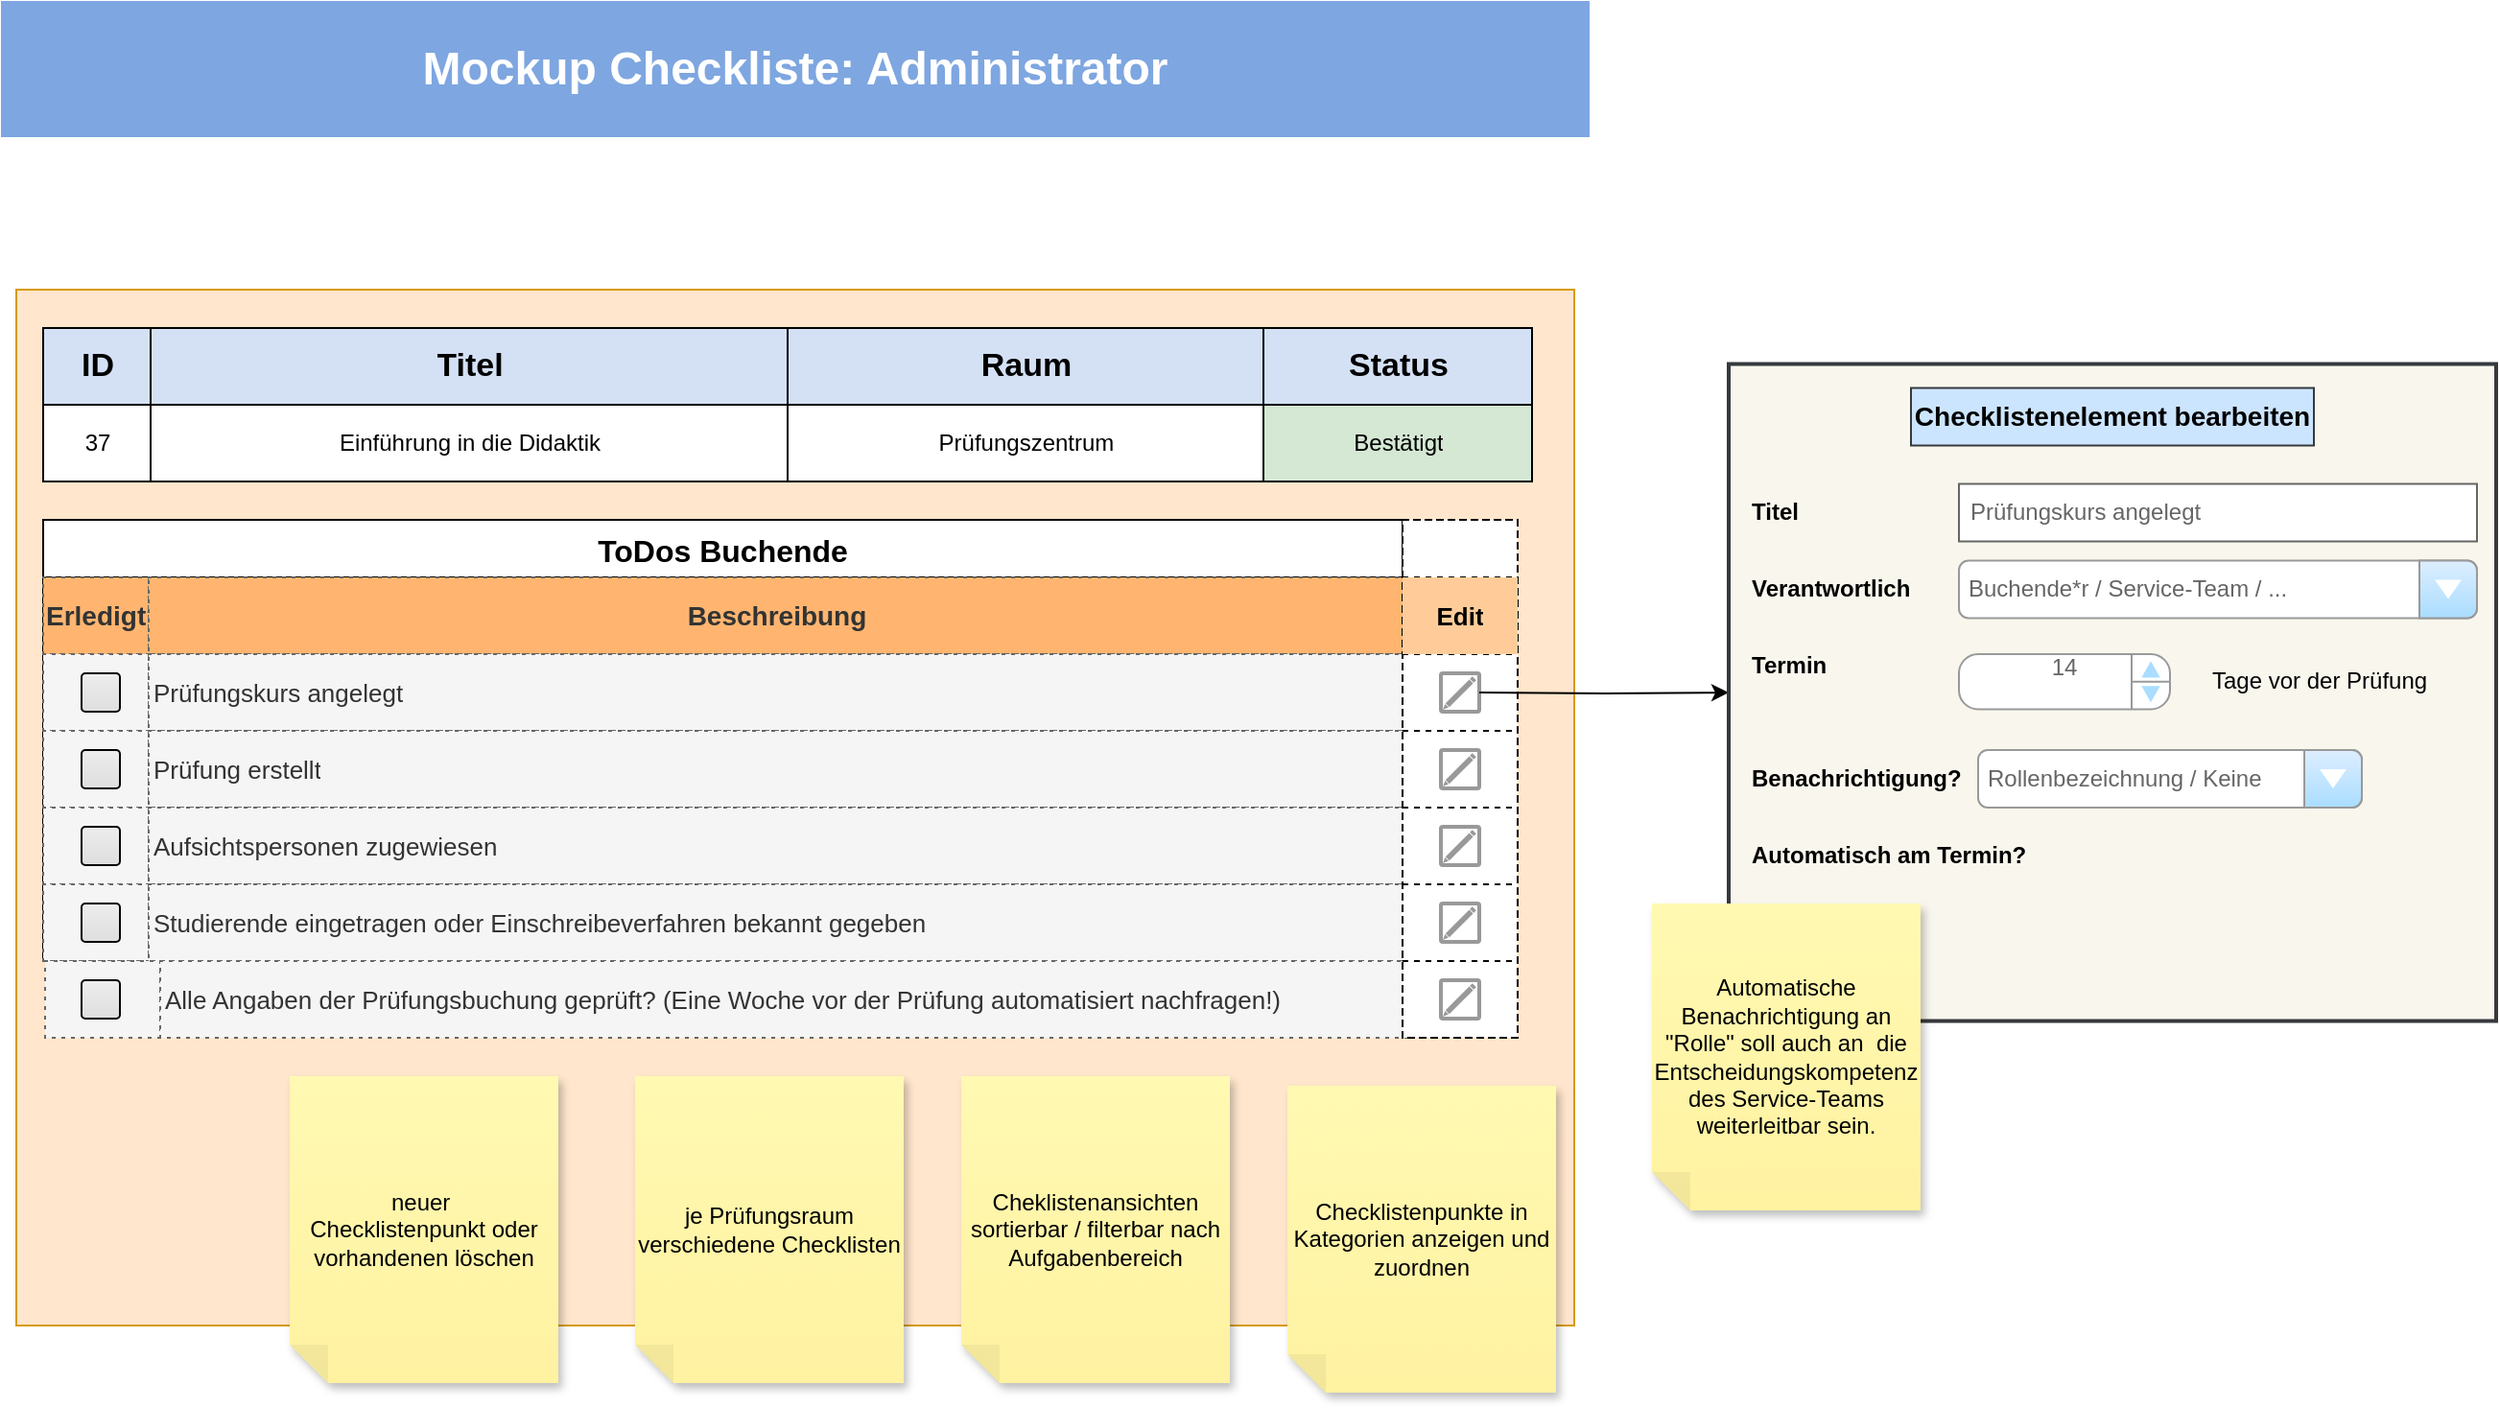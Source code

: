 <mxfile version="24.7.5" pages="2">
  <diagram name="Checkliste" id="Zr_G_hcXwSWRQ9lRJL4E">
    <mxGraphModel dx="1410" dy="756" grid="1" gridSize="10" guides="1" tooltips="1" connect="1" arrows="1" fold="1" page="1" pageScale="1" pageWidth="827" pageHeight="1169" math="0" shadow="0">
      <root>
        <mxCell id="0" />
        <mxCell id="1" value="Checkliste" parent="0" />
        <mxCell id="95HuahfwG-BCZ0HRhhbP-1" value="&lt;font style=&quot;font-size: 24px;&quot; color=&quot;#ffffff&quot;&gt;&lt;b&gt;Mockup Checkliste: Administrator&lt;/b&gt;&lt;/font&gt;" style="rounded=0;whiteSpace=wrap;html=1;fillColor=#7EA6E0;strokeColor=#7EA6E0;" parent="1" vertex="1">
          <mxGeometry y="20" width="827" height="70" as="geometry" />
        </mxCell>
        <mxCell id="M1PSyhu-Lv1iWgx_K_dI-1" value="" style="whiteSpace=wrap;html=1;fillColor=#ffe6cc;strokeColor=#d79b00;" vertex="1" parent="1">
          <mxGeometry x="7.5" y="170" width="812" height="540" as="geometry" />
        </mxCell>
        <mxCell id="M1PSyhu-Lv1iWgx_K_dI-3" value="" style="shape=table;startSize=0;container=1;collapsible=0;childLayout=tableLayout;" vertex="1" parent="1">
          <mxGeometry x="21.5" y="190" width="776" height="80" as="geometry" />
        </mxCell>
        <mxCell id="M1PSyhu-Lv1iWgx_K_dI-4" value="" style="shape=tableRow;horizontal=0;startSize=0;swimlaneHead=0;swimlaneBody=0;strokeColor=inherit;top=0;left=0;bottom=0;right=0;collapsible=0;dropTarget=0;fillColor=none;points=[[0,0.5],[1,0.5]];portConstraint=eastwest;" vertex="1" parent="M1PSyhu-Lv1iWgx_K_dI-3">
          <mxGeometry width="776" height="40" as="geometry" />
        </mxCell>
        <mxCell id="M1PSyhu-Lv1iWgx_K_dI-5" value="ID" style="shape=partialRectangle;html=1;whiteSpace=wrap;connectable=0;strokeColor=default;overflow=hidden;fillColor=#D4E1F5;top=1;left=1;bottom=1;right=1;pointerEvents=1;fontSize=17;fontStyle=1;labelBorderColor=none;textShadow=0;shadow=0;" vertex="1" parent="M1PSyhu-Lv1iWgx_K_dI-4">
          <mxGeometry width="56" height="40" as="geometry">
            <mxRectangle width="56" height="40" as="alternateBounds" />
          </mxGeometry>
        </mxCell>
        <mxCell id="M1PSyhu-Lv1iWgx_K_dI-6" value="Titel" style="shape=partialRectangle;html=1;whiteSpace=wrap;connectable=0;strokeColor=default;overflow=hidden;fillColor=#D4E1F5;top=1;left=1;bottom=1;right=1;pointerEvents=1;fontSize=17;fontStyle=1;labelBorderColor=none;textShadow=0;shadow=0;" vertex="1" parent="M1PSyhu-Lv1iWgx_K_dI-4">
          <mxGeometry x="56" width="332" height="40" as="geometry">
            <mxRectangle width="332" height="40" as="alternateBounds" />
          </mxGeometry>
        </mxCell>
        <mxCell id="M1PSyhu-Lv1iWgx_K_dI-7" value="Raum" style="shape=partialRectangle;html=1;whiteSpace=wrap;connectable=0;strokeColor=default;overflow=hidden;fillColor=#D4E1F5;top=1;left=1;bottom=1;right=1;pointerEvents=1;fontSize=17;fontStyle=1;labelBorderColor=none;textShadow=0;shadow=0;" vertex="1" parent="M1PSyhu-Lv1iWgx_K_dI-4">
          <mxGeometry x="388" width="248" height="40" as="geometry">
            <mxRectangle width="248" height="40" as="alternateBounds" />
          </mxGeometry>
        </mxCell>
        <mxCell id="M1PSyhu-Lv1iWgx_K_dI-8" value="Status" style="shape=partialRectangle;html=1;whiteSpace=wrap;connectable=0;strokeColor=default;overflow=hidden;fillColor=#D4E1F5;top=1;left=1;bottom=1;right=1;pointerEvents=1;fontSize=17;fontStyle=1;labelBorderColor=none;textShadow=0;shadow=0;" vertex="1" parent="M1PSyhu-Lv1iWgx_K_dI-4">
          <mxGeometry x="636" width="140" height="40" as="geometry">
            <mxRectangle width="140" height="40" as="alternateBounds" />
          </mxGeometry>
        </mxCell>
        <mxCell id="M1PSyhu-Lv1iWgx_K_dI-9" value="" style="shape=tableRow;horizontal=0;startSize=0;swimlaneHead=0;swimlaneBody=0;strokeColor=default;top=0;left=0;bottom=0;right=0;collapsible=0;dropTarget=0;fillColor=none;points=[[0,0.5],[1,0.5]];portConstraint=eastwest;" vertex="1" parent="M1PSyhu-Lv1iWgx_K_dI-3">
          <mxGeometry y="40" width="776" height="40" as="geometry" />
        </mxCell>
        <mxCell id="M1PSyhu-Lv1iWgx_K_dI-10" value="37" style="shape=partialRectangle;html=1;whiteSpace=wrap;connectable=0;strokeColor=default;overflow=hidden;fillColor=none;top=1;left=1;bottom=1;right=1;pointerEvents=1;" vertex="1" parent="M1PSyhu-Lv1iWgx_K_dI-9">
          <mxGeometry width="56" height="40" as="geometry">
            <mxRectangle width="56" height="40" as="alternateBounds" />
          </mxGeometry>
        </mxCell>
        <mxCell id="M1PSyhu-Lv1iWgx_K_dI-11" value="Einführung in die Didaktik" style="shape=partialRectangle;html=1;whiteSpace=wrap;connectable=0;strokeColor=default;overflow=hidden;fillColor=none;top=1;left=1;bottom=1;right=1;pointerEvents=1;" vertex="1" parent="M1PSyhu-Lv1iWgx_K_dI-9">
          <mxGeometry x="56" width="332" height="40" as="geometry">
            <mxRectangle width="332" height="40" as="alternateBounds" />
          </mxGeometry>
        </mxCell>
        <mxCell id="M1PSyhu-Lv1iWgx_K_dI-12" value="Prüfungszentrum" style="shape=partialRectangle;html=1;whiteSpace=wrap;connectable=0;strokeColor=default;overflow=hidden;fillColor=none;top=1;left=1;bottom=1;right=1;pointerEvents=1;" vertex="1" parent="M1PSyhu-Lv1iWgx_K_dI-9">
          <mxGeometry x="388" width="248" height="40" as="geometry">
            <mxRectangle width="248" height="40" as="alternateBounds" />
          </mxGeometry>
        </mxCell>
        <mxCell id="M1PSyhu-Lv1iWgx_K_dI-13" value="Bestätigt" style="shape=partialRectangle;html=1;whiteSpace=wrap;connectable=0;strokeColor=default;overflow=hidden;fillColor=#d5e8d4;top=1;left=1;bottom=1;right=1;pointerEvents=1;" vertex="1" parent="M1PSyhu-Lv1iWgx_K_dI-9">
          <mxGeometry x="636" width="140" height="40" as="geometry">
            <mxRectangle width="140" height="40" as="alternateBounds" />
          </mxGeometry>
        </mxCell>
        <mxCell id="M1PSyhu-Lv1iWgx_K_dI-14" value="ToDos Buchende" style="shape=table;startSize=30;container=1;collapsible=0;childLayout=tableLayout;fontStyle=1;fontSize=16;" vertex="1" parent="1">
          <mxGeometry x="21.5" y="290" width="708.5" height="230" as="geometry" />
        </mxCell>
        <mxCell id="M1PSyhu-Lv1iWgx_K_dI-15" value="" style="shape=tableRow;horizontal=0;startSize=0;swimlaneHead=0;swimlaneBody=0;strokeColor=inherit;top=0;left=0;bottom=0;right=0;collapsible=0;dropTarget=0;fillColor=none;points=[[0,0.5],[1,0.5]];portConstraint=eastwest;" vertex="1" parent="M1PSyhu-Lv1iWgx_K_dI-14">
          <mxGeometry y="30" width="708.5" height="40" as="geometry" />
        </mxCell>
        <mxCell id="M1PSyhu-Lv1iWgx_K_dI-16" value="Erledigt?" style="shape=partialRectangle;html=1;whiteSpace=wrap;connectable=0;strokeColor=#666666;overflow=hidden;fillColor=#FFB570;top=1;left=1;bottom=1;right=1;pointerEvents=1;fontColor=#333333;dashed=1;dashPattern=1 4;fontSize=14;fontStyle=1" vertex="1" parent="M1PSyhu-Lv1iWgx_K_dI-15">
          <mxGeometry width="55" height="40" as="geometry">
            <mxRectangle width="55" height="40" as="alternateBounds" />
          </mxGeometry>
        </mxCell>
        <mxCell id="M1PSyhu-Lv1iWgx_K_dI-17" value="Beschreibung" style="shape=partialRectangle;html=1;whiteSpace=wrap;connectable=0;strokeColor=#666666;overflow=hidden;fillColor=#FFB570;top=1;left=1;bottom=1;right=1;pointerEvents=1;fontColor=#333333;dashed=1;dashPattern=1 4;fontSize=14;fontStyle=1" vertex="1" parent="M1PSyhu-Lv1iWgx_K_dI-15">
          <mxGeometry x="55" width="654" height="40" as="geometry">
            <mxRectangle width="654" height="40" as="alternateBounds" />
          </mxGeometry>
        </mxCell>
        <mxCell id="M1PSyhu-Lv1iWgx_K_dI-18" value="" style="shape=tableRow;horizontal=0;startSize=0;swimlaneHead=0;swimlaneBody=0;strokeColor=inherit;top=0;left=0;bottom=0;right=0;collapsible=0;dropTarget=0;fillColor=none;points=[[0,0.5],[1,0.5]];portConstraint=eastwest;" vertex="1" parent="M1PSyhu-Lv1iWgx_K_dI-14">
          <mxGeometry y="70" width="708.5" height="40" as="geometry" />
        </mxCell>
        <mxCell id="M1PSyhu-Lv1iWgx_K_dI-19" value="" style="shape=partialRectangle;html=1;whiteSpace=wrap;connectable=0;strokeColor=#666666;overflow=hidden;fillColor=#f5f5f5;top=1;left=1;bottom=1;right=1;pointerEvents=1;fontColor=#333333;dashed=1;dashPattern=1 4;" vertex="1" parent="M1PSyhu-Lv1iWgx_K_dI-18">
          <mxGeometry width="55" height="40" as="geometry">
            <mxRectangle width="55" height="40" as="alternateBounds" />
          </mxGeometry>
        </mxCell>
        <mxCell id="M1PSyhu-Lv1iWgx_K_dI-20" value="Prüfungskurs angelegt" style="shape=partialRectangle;html=1;whiteSpace=wrap;connectable=0;strokeColor=#666666;overflow=hidden;fillColor=#f5f5f5;top=1;left=1;bottom=1;right=1;pointerEvents=1;fontColor=#333333;dashed=1;dashPattern=1 4;align=left;fontSize=13;" vertex="1" parent="M1PSyhu-Lv1iWgx_K_dI-18">
          <mxGeometry x="55" width="654" height="40" as="geometry">
            <mxRectangle width="654" height="40" as="alternateBounds" />
          </mxGeometry>
        </mxCell>
        <mxCell id="M1PSyhu-Lv1iWgx_K_dI-21" value="" style="shape=tableRow;horizontal=0;startSize=0;swimlaneHead=0;swimlaneBody=0;strokeColor=inherit;top=0;left=0;bottom=0;right=0;collapsible=0;dropTarget=0;fillColor=none;points=[[0,0.5],[1,0.5]];portConstraint=eastwest;" vertex="1" parent="M1PSyhu-Lv1iWgx_K_dI-14">
          <mxGeometry y="110" width="708.5" height="40" as="geometry" />
        </mxCell>
        <mxCell id="M1PSyhu-Lv1iWgx_K_dI-22" value="" style="shape=partialRectangle;html=1;whiteSpace=wrap;connectable=0;strokeColor=#666666;overflow=hidden;fillColor=#f5f5f5;top=1;left=1;bottom=1;right=1;pointerEvents=1;fontColor=#333333;dashed=1;dashPattern=1 4;" vertex="1" parent="M1PSyhu-Lv1iWgx_K_dI-21">
          <mxGeometry width="55" height="40" as="geometry">
            <mxRectangle width="55" height="40" as="alternateBounds" />
          </mxGeometry>
        </mxCell>
        <mxCell id="M1PSyhu-Lv1iWgx_K_dI-23" value="Prüfung erstellt" style="shape=partialRectangle;html=1;whiteSpace=wrap;connectable=0;strokeColor=#666666;overflow=hidden;fillColor=#f5f5f5;top=1;left=1;bottom=1;right=1;pointerEvents=1;fontColor=#333333;dashed=1;dashPattern=1 4;align=left;fontSize=13;" vertex="1" parent="M1PSyhu-Lv1iWgx_K_dI-21">
          <mxGeometry x="55" width="654" height="40" as="geometry">
            <mxRectangle width="654" height="40" as="alternateBounds" />
          </mxGeometry>
        </mxCell>
        <mxCell id="M1PSyhu-Lv1iWgx_K_dI-24" value="" style="shape=tableRow;horizontal=0;startSize=0;swimlaneHead=0;swimlaneBody=0;strokeColor=inherit;top=0;left=0;bottom=0;right=0;collapsible=0;dropTarget=0;fillColor=none;points=[[0,0.5],[1,0.5]];portConstraint=eastwest;" vertex="1" parent="M1PSyhu-Lv1iWgx_K_dI-14">
          <mxGeometry y="150" width="708.5" height="40" as="geometry" />
        </mxCell>
        <mxCell id="M1PSyhu-Lv1iWgx_K_dI-25" value="" style="shape=partialRectangle;html=1;whiteSpace=wrap;connectable=0;strokeColor=#666666;overflow=hidden;fillColor=#f5f5f5;top=1;left=1;bottom=1;right=1;pointerEvents=1;fontColor=#333333;dashed=1;dashPattern=1 4;" vertex="1" parent="M1PSyhu-Lv1iWgx_K_dI-24">
          <mxGeometry width="55" height="40" as="geometry">
            <mxRectangle width="55" height="40" as="alternateBounds" />
          </mxGeometry>
        </mxCell>
        <mxCell id="M1PSyhu-Lv1iWgx_K_dI-26" value="Aufsichtspersonen zugewiesen" style="shape=partialRectangle;html=1;whiteSpace=wrap;connectable=0;strokeColor=#666666;overflow=hidden;fillColor=#f5f5f5;top=1;left=1;bottom=1;right=1;pointerEvents=1;fontColor=#333333;dashed=1;dashPattern=1 4;align=left;fontSize=13;" vertex="1" parent="M1PSyhu-Lv1iWgx_K_dI-24">
          <mxGeometry x="55" width="654" height="40" as="geometry">
            <mxRectangle width="654" height="40" as="alternateBounds" />
          </mxGeometry>
        </mxCell>
        <mxCell id="M1PSyhu-Lv1iWgx_K_dI-27" value="" style="shape=tableRow;horizontal=0;startSize=0;swimlaneHead=0;swimlaneBody=0;strokeColor=inherit;top=0;left=0;bottom=0;right=0;collapsible=0;dropTarget=0;fillColor=none;points=[[0,0.5],[1,0.5]];portConstraint=eastwest;" vertex="1" parent="M1PSyhu-Lv1iWgx_K_dI-14">
          <mxGeometry y="190" width="708.5" height="40" as="geometry" />
        </mxCell>
        <mxCell id="M1PSyhu-Lv1iWgx_K_dI-28" value="" style="shape=partialRectangle;html=1;whiteSpace=wrap;connectable=0;strokeColor=#666666;overflow=hidden;fillColor=#f5f5f5;top=1;left=1;bottom=1;right=1;pointerEvents=1;fontColor=#333333;dashed=1;dashPattern=1 4;" vertex="1" parent="M1PSyhu-Lv1iWgx_K_dI-27">
          <mxGeometry width="55" height="40" as="geometry">
            <mxRectangle width="55" height="40" as="alternateBounds" />
          </mxGeometry>
        </mxCell>
        <mxCell id="M1PSyhu-Lv1iWgx_K_dI-29" value="Studierende eingetragen oder Einschreibeverfahren bekannt gegeben" style="shape=partialRectangle;html=1;whiteSpace=wrap;connectable=0;strokeColor=#666666;overflow=hidden;fillColor=#f5f5f5;top=1;left=1;bottom=1;right=1;pointerEvents=1;fontColor=#333333;dashed=1;dashPattern=1 4;align=left;fontSize=13;" vertex="1" parent="M1PSyhu-Lv1iWgx_K_dI-27">
          <mxGeometry x="55" width="654" height="40" as="geometry">
            <mxRectangle width="654" height="40" as="alternateBounds" />
          </mxGeometry>
        </mxCell>
        <UserObject label="" tooltip="Wurde der Haken vom Buchenden gesetzt, erscheint er auch beim Service-Team / Administrator" id="M1PSyhu-Lv1iWgx_K_dI-30">
          <mxCell style="html=1;shadow=0;dashed=0;shape=mxgraph.bootstrap.checkbox2;labelPosition=right;verticalLabelPosition=middle;align=left;verticalAlign=middle;gradientColor=#DEDEDE;fillColor=#EDEDED;checked=0;spacing=5;checkedFill=#0085FC;checkedStroke=#ffffff;sketch=0;" vertex="1" parent="1">
            <mxGeometry x="41.5" y="370" width="20" height="20" as="geometry" />
          </mxCell>
        </UserObject>
        <UserObject label="" tooltip="Wurde der Haken vom Buchenden gesetzt, erscheint er auch beim Service-Team / Administrator" id="M1PSyhu-Lv1iWgx_K_dI-31">
          <mxCell style="html=1;shadow=0;dashed=0;shape=mxgraph.bootstrap.checkbox2;labelPosition=right;verticalLabelPosition=middle;align=left;verticalAlign=middle;gradientColor=#DEDEDE;fillColor=#EDEDED;checked=0;spacing=5;checkedFill=#0085FC;checkedStroke=#ffffff;sketch=0;" vertex="1" parent="1">
            <mxGeometry x="41.5" y="410" width="20" height="20" as="geometry" />
          </mxCell>
        </UserObject>
        <UserObject label="" tooltip="Wurde der Haken vom Buchenden gesetzt, erscheint er auch beim Service-Team / Administrator" id="M1PSyhu-Lv1iWgx_K_dI-32">
          <mxCell style="html=1;shadow=0;dashed=0;shape=mxgraph.bootstrap.checkbox2;labelPosition=right;verticalLabelPosition=middle;align=left;verticalAlign=middle;gradientColor=#DEDEDE;fillColor=#EDEDED;checked=0;spacing=5;checkedFill=#0085FC;checkedStroke=#ffffff;sketch=0;" vertex="1" parent="1">
            <mxGeometry x="41.5" y="450" width="20" height="20" as="geometry" />
          </mxCell>
        </UserObject>
        <UserObject label="" tooltip="Wurde der Haken vom Buchenden gesetzt, erscheint er auch beim Service-Team / Administrator" id="M1PSyhu-Lv1iWgx_K_dI-33">
          <mxCell style="html=1;shadow=0;dashed=0;shape=mxgraph.bootstrap.checkbox2;labelPosition=right;verticalLabelPosition=middle;align=left;verticalAlign=middle;gradientColor=#DEDEDE;fillColor=#EDEDED;checked=0;spacing=5;checkedFill=#0085FC;checkedStroke=#ffffff;sketch=0;" vertex="1" parent="1">
            <mxGeometry x="41.5" y="490" width="20" height="20" as="geometry" />
          </mxCell>
        </UserObject>
        <mxCell id="M1PSyhu-Lv1iWgx_K_dI-34" value="" style="shape=tableRow;horizontal=0;startSize=0;swimlaneHead=0;swimlaneBody=0;strokeColor=inherit;top=0;left=0;bottom=0;right=0;collapsible=0;dropTarget=0;fillColor=none;points=[[0,0.5],[1,0.5]];portConstraint=eastwest;" vertex="1" parent="1">
          <mxGeometry x="22.5" y="520" width="776.0" height="40" as="geometry" />
        </mxCell>
        <mxCell id="M1PSyhu-Lv1iWgx_K_dI-35" value="" style="shape=partialRectangle;html=1;whiteSpace=wrap;connectable=0;strokeColor=#666666;overflow=hidden;fillColor=#f5f5f5;top=1;left=1;bottom=1;right=1;pointerEvents=1;fontColor=#333333;dashed=1;dashPattern=1 4;" vertex="1" parent="M1PSyhu-Lv1iWgx_K_dI-34">
          <mxGeometry width="60" height="40" as="geometry">
            <mxRectangle width="60" height="40" as="alternateBounds" />
          </mxGeometry>
        </mxCell>
        <mxCell id="M1PSyhu-Lv1iWgx_K_dI-36" value="Alle Angaben der Prüfungsbuchung geprüft? (Eine Woche vor der Prüfung automatisiert nachfragen!)" style="shape=partialRectangle;html=1;whiteSpace=wrap;connectable=0;strokeColor=#666666;overflow=hidden;fillColor=#f5f5f5;top=1;left=1;bottom=1;right=1;pointerEvents=1;fontColor=#333333;dashed=1;dashPattern=1 4;align=left;fontSize=13;" vertex="1" parent="M1PSyhu-Lv1iWgx_K_dI-34">
          <mxGeometry x="60" width="650" height="40" as="geometry">
            <mxRectangle width="716" height="40" as="alternateBounds" />
          </mxGeometry>
        </mxCell>
        <UserObject label="" tooltip="Wurde der Haken vom Buchenden gesetzt, erscheint er auch beim Service-Team / Administrator" id="M1PSyhu-Lv1iWgx_K_dI-37">
          <mxCell style="html=1;shadow=0;dashed=0;shape=mxgraph.bootstrap.checkbox2;labelPosition=right;verticalLabelPosition=middle;align=left;verticalAlign=middle;gradientColor=#DEDEDE;fillColor=#EDEDED;checked=0;spacing=5;checkedFill=#0085FC;checkedStroke=#ffffff;sketch=0;" vertex="1" parent="1">
            <mxGeometry x="41.5" y="530" width="20" height="20" as="geometry" />
          </mxCell>
        </UserObject>
        <mxCell id="h2HBl5gkmupRguE7wDUX-16" value="" style="shape=table;startSize=0;container=1;collapsible=0;childLayout=tableLayout;dashed=1;fontStyle=1" vertex="1" parent="1">
          <mxGeometry x="730" y="290" width="60" height="270" as="geometry" />
        </mxCell>
        <mxCell id="h2HBl5gkmupRguE7wDUX-17" value="" style="shape=tableRow;horizontal=0;startSize=0;swimlaneHead=0;swimlaneBody=0;strokeColor=inherit;top=0;left=0;bottom=0;right=0;collapsible=0;dropTarget=0;fillColor=none;points=[[0,0.5],[1,0.5]];portConstraint=eastwest;" vertex="1" parent="h2HBl5gkmupRguE7wDUX-16">
          <mxGeometry width="60" height="30" as="geometry" />
        </mxCell>
        <mxCell id="h2HBl5gkmupRguE7wDUX-18" value="" style="shape=partialRectangle;html=1;whiteSpace=wrap;connectable=0;strokeColor=inherit;overflow=hidden;fillColor=none;top=0;left=0;bottom=0;right=0;pointerEvents=1;" vertex="1" parent="h2HBl5gkmupRguE7wDUX-17">
          <mxGeometry width="60" height="30" as="geometry">
            <mxRectangle width="60" height="30" as="alternateBounds" />
          </mxGeometry>
        </mxCell>
        <mxCell id="h2HBl5gkmupRguE7wDUX-19" value="" style="shape=tableRow;horizontal=0;startSize=0;swimlaneHead=0;swimlaneBody=0;strokeColor=#d79b00;top=0;left=0;bottom=0;right=0;collapsible=0;dropTarget=0;fillColor=#ffe6cc;points=[[0,0.5],[1,0.5]];portConstraint=eastwest;" vertex="1" parent="h2HBl5gkmupRguE7wDUX-16">
          <mxGeometry y="30" width="60" height="40" as="geometry" />
        </mxCell>
        <mxCell id="h2HBl5gkmupRguE7wDUX-20" value="&lt;b&gt;&lt;font style=&quot;font-size: 13px;&quot;&gt;Edit&lt;/font&gt;&lt;/b&gt;" style="shape=partialRectangle;html=1;whiteSpace=wrap;connectable=0;strokeColor=#36393d;overflow=hidden;fillColor=#ffcc99;top=0;left=0;bottom=0;right=0;pointerEvents=1;" vertex="1" parent="h2HBl5gkmupRguE7wDUX-19">
          <mxGeometry width="60" height="40" as="geometry">
            <mxRectangle width="60" height="40" as="alternateBounds" />
          </mxGeometry>
        </mxCell>
        <mxCell id="h2HBl5gkmupRguE7wDUX-21" value="" style="shape=tableRow;horizontal=0;startSize=0;swimlaneHead=0;swimlaneBody=0;strokeColor=inherit;top=0;left=0;bottom=0;right=0;collapsible=0;dropTarget=0;fillColor=none;points=[[0,0.5],[1,0.5]];portConstraint=eastwest;" vertex="1" parent="h2HBl5gkmupRguE7wDUX-16">
          <mxGeometry y="70" width="60" height="40" as="geometry" />
        </mxCell>
        <mxCell id="h2HBl5gkmupRguE7wDUX-22" value="" style="shape=partialRectangle;html=1;whiteSpace=wrap;connectable=0;strokeColor=inherit;overflow=hidden;fillColor=none;top=0;left=0;bottom=0;right=0;pointerEvents=1;" vertex="1" parent="h2HBl5gkmupRguE7wDUX-21">
          <mxGeometry width="60" height="40" as="geometry">
            <mxRectangle width="60" height="40" as="alternateBounds" />
          </mxGeometry>
        </mxCell>
        <mxCell id="h2HBl5gkmupRguE7wDUX-23" value="" style="shape=tableRow;horizontal=0;startSize=0;swimlaneHead=0;swimlaneBody=0;strokeColor=inherit;top=0;left=0;bottom=0;right=0;collapsible=0;dropTarget=0;fillColor=none;points=[[0,0.5],[1,0.5]];portConstraint=eastwest;" vertex="1" parent="h2HBl5gkmupRguE7wDUX-16">
          <mxGeometry y="110" width="60" height="40" as="geometry" />
        </mxCell>
        <mxCell id="h2HBl5gkmupRguE7wDUX-24" value="" style="shape=partialRectangle;html=1;whiteSpace=wrap;connectable=0;strokeColor=inherit;overflow=hidden;fillColor=none;top=0;left=0;bottom=0;right=0;pointerEvents=1;" vertex="1" parent="h2HBl5gkmupRguE7wDUX-23">
          <mxGeometry width="60" height="40" as="geometry">
            <mxRectangle width="60" height="40" as="alternateBounds" />
          </mxGeometry>
        </mxCell>
        <mxCell id="h2HBl5gkmupRguE7wDUX-25" value="" style="shape=tableRow;horizontal=0;startSize=0;swimlaneHead=0;swimlaneBody=0;strokeColor=inherit;top=0;left=0;bottom=0;right=0;collapsible=0;dropTarget=0;fillColor=none;points=[[0,0.5],[1,0.5]];portConstraint=eastwest;" vertex="1" parent="h2HBl5gkmupRguE7wDUX-16">
          <mxGeometry y="150" width="60" height="40" as="geometry" />
        </mxCell>
        <mxCell id="h2HBl5gkmupRguE7wDUX-26" value="" style="shape=partialRectangle;html=1;whiteSpace=wrap;connectable=0;strokeColor=inherit;overflow=hidden;fillColor=none;top=0;left=0;bottom=0;right=0;pointerEvents=1;" vertex="1" parent="h2HBl5gkmupRguE7wDUX-25">
          <mxGeometry width="60" height="40" as="geometry">
            <mxRectangle width="60" height="40" as="alternateBounds" />
          </mxGeometry>
        </mxCell>
        <mxCell id="h2HBl5gkmupRguE7wDUX-27" value="" style="shape=tableRow;horizontal=0;startSize=0;swimlaneHead=0;swimlaneBody=0;strokeColor=inherit;top=0;left=0;bottom=0;right=0;collapsible=0;dropTarget=0;fillColor=none;points=[[0,0.5],[1,0.5]];portConstraint=eastwest;" vertex="1" parent="h2HBl5gkmupRguE7wDUX-16">
          <mxGeometry y="190" width="60" height="40" as="geometry" />
        </mxCell>
        <mxCell id="h2HBl5gkmupRguE7wDUX-28" value="" style="shape=partialRectangle;html=1;whiteSpace=wrap;connectable=0;strokeColor=inherit;overflow=hidden;fillColor=none;top=0;left=0;bottom=0;right=0;pointerEvents=1;" vertex="1" parent="h2HBl5gkmupRguE7wDUX-27">
          <mxGeometry width="60" height="40" as="geometry">
            <mxRectangle width="60" height="40" as="alternateBounds" />
          </mxGeometry>
        </mxCell>
        <mxCell id="h2HBl5gkmupRguE7wDUX-29" value="" style="shape=tableRow;horizontal=0;startSize=0;swimlaneHead=0;swimlaneBody=0;strokeColor=inherit;top=0;left=0;bottom=0;right=0;collapsible=0;dropTarget=0;fillColor=none;points=[[0,0.5],[1,0.5]];portConstraint=eastwest;" vertex="1" parent="h2HBl5gkmupRguE7wDUX-16">
          <mxGeometry y="230" width="60" height="40" as="geometry" />
        </mxCell>
        <mxCell id="h2HBl5gkmupRguE7wDUX-30" value="" style="shape=partialRectangle;html=1;whiteSpace=wrap;connectable=0;strokeColor=inherit;overflow=hidden;fillColor=none;top=0;left=0;bottom=0;right=0;pointerEvents=1;" vertex="1" parent="h2HBl5gkmupRguE7wDUX-29">
          <mxGeometry width="60" height="40" as="geometry">
            <mxRectangle width="60" height="40" as="alternateBounds" />
          </mxGeometry>
        </mxCell>
        <mxCell id="h2HBl5gkmupRguE7wDUX-40" value="" style="strokeColor=#999999;verticalLabelPosition=bottom;shadow=0;dashed=0;verticalAlign=top;strokeWidth=2;html=1;shape=mxgraph.mockup.misc.editIcon;rotation=0;" vertex="1" parent="1">
          <mxGeometry x="750" y="530" width="20" height="20" as="geometry" />
        </mxCell>
        <mxCell id="h2HBl5gkmupRguE7wDUX-41" value="" style="strokeColor=#999999;verticalLabelPosition=bottom;shadow=0;dashed=0;verticalAlign=top;strokeWidth=2;html=1;shape=mxgraph.mockup.misc.editIcon;rotation=0;" vertex="1" parent="1">
          <mxGeometry x="750" y="490" width="20" height="20" as="geometry" />
        </mxCell>
        <mxCell id="h2HBl5gkmupRguE7wDUX-42" value="" style="strokeColor=#999999;verticalLabelPosition=bottom;shadow=0;dashed=0;verticalAlign=top;strokeWidth=2;html=1;shape=mxgraph.mockup.misc.editIcon;rotation=0;" vertex="1" parent="1">
          <mxGeometry x="750" y="450" width="20" height="20" as="geometry" />
        </mxCell>
        <mxCell id="h2HBl5gkmupRguE7wDUX-43" value="" style="strokeColor=#999999;verticalLabelPosition=bottom;shadow=0;dashed=0;verticalAlign=top;strokeWidth=2;html=1;shape=mxgraph.mockup.misc.editIcon;rotation=0;" vertex="1" parent="1">
          <mxGeometry x="750" y="410" width="20" height="20" as="geometry" />
        </mxCell>
        <mxCell id="h2HBl5gkmupRguE7wDUX-44" value="" style="strokeColor=#999999;verticalLabelPosition=bottom;shadow=0;dashed=0;verticalAlign=top;strokeWidth=2;html=1;shape=mxgraph.mockup.misc.editIcon;rotation=0;" vertex="1" parent="1">
          <mxGeometry x="750" y="370" width="20" height="20" as="geometry" />
        </mxCell>
        <mxCell id="h2HBl5gkmupRguE7wDUX-108" value="Checklisten-Optionen" parent="0" />
        <mxCell id="h2HBl5gkmupRguE7wDUX-109" value="" style="edgeStyle=orthogonalEdgeStyle;rounded=0;orthogonalLoop=1;jettySize=auto;html=1;" edge="1" parent="h2HBl5gkmupRguE7wDUX-108" target="h2HBl5gkmupRguE7wDUX-111">
          <mxGeometry relative="1" as="geometry">
            <mxPoint x="770" y="380" as="sourcePoint" />
          </mxGeometry>
        </mxCell>
        <mxCell id="h2HBl5gkmupRguE7wDUX-110" value="" style="group" vertex="1" connectable="0" parent="h2HBl5gkmupRguE7wDUX-108">
          <mxGeometry x="900" y="208.75" width="400" height="342.5" as="geometry" />
        </mxCell>
        <mxCell id="h2HBl5gkmupRguE7wDUX-111" value="" style="whiteSpace=wrap;html=1;verticalAlign=top;strokeColor=#36393d;shadow=0;dashed=0;strokeWidth=2;fillColor=#f9f7ed;" vertex="1" parent="h2HBl5gkmupRguE7wDUX-110">
          <mxGeometry width="400" height="342.5" as="geometry" />
        </mxCell>
        <mxCell id="h2HBl5gkmupRguE7wDUX-112" value="Checklistenelement bearbeiten" style="text;strokeColor=#36393d;align=center;fillColor=#cce5ff;html=1;verticalAlign=middle;whiteSpace=wrap;rounded=0;fontStyle=1;fontSize=14;" vertex="1" parent="h2HBl5gkmupRguE7wDUX-110">
          <mxGeometry x="95" y="12.5" width="210" height="30" as="geometry" />
        </mxCell>
        <mxCell id="h2HBl5gkmupRguE7wDUX-113" value="&lt;font style=&quot;font-size: 12px;&quot;&gt;Prüfungskurs angelegt&lt;/font&gt;" style="strokeWidth=1;shadow=0;dashed=0;align=center;html=1;shape=mxgraph.mockup.text.textBox;fontColor=#666666;align=left;fontSize=17;spacingLeft=4;spacingTop=-3;whiteSpace=wrap;strokeColor=#666666;mainText=" vertex="1" parent="h2HBl5gkmupRguE7wDUX-110">
          <mxGeometry x="120" y="62.5" width="270" height="30" as="geometry" />
        </mxCell>
        <mxCell id="h2HBl5gkmupRguE7wDUX-114" value="Titel" style="text;strokeColor=none;align=left;fillColor=none;html=1;verticalAlign=middle;whiteSpace=wrap;rounded=0;fontStyle=1" vertex="1" parent="h2HBl5gkmupRguE7wDUX-110">
          <mxGeometry x="10" y="62.5" width="60" height="30" as="geometry" />
        </mxCell>
        <mxCell id="h2HBl5gkmupRguE7wDUX-115" value="Verantwortlich" style="text;strokeColor=none;align=left;fillColor=none;html=1;verticalAlign=middle;whiteSpace=wrap;rounded=0;fontStyle=1" vertex="1" parent="h2HBl5gkmupRguE7wDUX-110">
          <mxGeometry x="10" y="102.5" width="90" height="30" as="geometry" />
        </mxCell>
        <mxCell id="h2HBl5gkmupRguE7wDUX-116" value="Buchende*r / Service-Team / ..." style="strokeWidth=1;shadow=0;dashed=0;align=center;html=1;shape=mxgraph.mockup.forms.comboBox;strokeColor=#999999;fillColor=#ddeeff;align=left;fillColor2=#aaddff;mainText=;fontColor=#666666;fontSize=12;spacingLeft=3;" vertex="1" parent="h2HBl5gkmupRguE7wDUX-110">
          <mxGeometry x="120" y="102.5" width="270" height="30" as="geometry" />
        </mxCell>
        <mxCell id="h2HBl5gkmupRguE7wDUX-117" value="Termin" style="text;strokeColor=none;align=left;fillColor=none;html=1;verticalAlign=middle;whiteSpace=wrap;rounded=0;fontStyle=1" vertex="1" parent="h2HBl5gkmupRguE7wDUX-110">
          <mxGeometry x="10" y="142.5" width="90" height="30" as="geometry" />
        </mxCell>
        <mxCell id="UnJLPp4cT4F1k7DDOegg-1" value="14" style="strokeWidth=1;shadow=0;dashed=0;align=center;html=1;shape=mxgraph.mockup.forms.spinner;strokeColor=#999999;spinLayout=right;spinStyle=normal;adjStyle=triangle;fillColor=#aaddff;fontSize=12;fontColor=#666666;mainText=;html=1;overflow=fill;" vertex="1" parent="h2HBl5gkmupRguE7wDUX-110">
          <mxGeometry x="120" y="151.25" width="110" height="28.75" as="geometry" />
        </mxCell>
        <mxCell id="UnJLPp4cT4F1k7DDOegg-2" value="Tage vor der Prüfung" style="text;strokeColor=none;align=left;fillColor=none;html=1;verticalAlign=middle;whiteSpace=wrap;rounded=0;" vertex="1" parent="h2HBl5gkmupRguE7wDUX-110">
          <mxGeometry x="250" y="150" width="140" height="30" as="geometry" />
        </mxCell>
        <mxCell id="LzJ3E76Xs3PUDbBHmzgn-11" value="Benachrichtigung?" style="text;strokeColor=none;align=left;fillColor=none;html=1;verticalAlign=middle;whiteSpace=wrap;rounded=0;fontStyle=1" vertex="1" parent="h2HBl5gkmupRguE7wDUX-110">
          <mxGeometry x="10" y="201.25" width="90" height="30" as="geometry" />
        </mxCell>
        <mxCell id="LzJ3E76Xs3PUDbBHmzgn-13" value="Rollenbezeichnung / Keine" style="strokeWidth=1;shadow=0;dashed=0;align=center;html=1;shape=mxgraph.mockup.forms.comboBox;strokeColor=#999999;fillColor=#ddeeff;align=left;fillColor2=#aaddff;mainText=;fontColor=#666666;fontSize=12;spacingLeft=3;" vertex="1" parent="h2HBl5gkmupRguE7wDUX-110">
          <mxGeometry x="130" y="201.25" width="200" height="30" as="geometry" />
        </mxCell>
        <mxCell id="LzJ3E76Xs3PUDbBHmzgn-14" value="Automatisch am Termin?" style="text;strokeColor=none;align=left;fillColor=none;html=1;verticalAlign=middle;whiteSpace=wrap;rounded=0;fontStyle=1" vertex="1" parent="h2HBl5gkmupRguE7wDUX-110">
          <mxGeometry x="10" y="241.25" width="160" height="30" as="geometry" />
        </mxCell>
        <mxCell id="LzJ3E76Xs3PUDbBHmzgn-15" value="Automatische Benachrichtigung an &quot;Rolle&quot; soll auch an&amp;nbsp; die Entscheidungskompetenz des Service-Teams weiterleitbar sein." style="shape=note;whiteSpace=wrap;html=1;backgroundOutline=1;fontColor=#000000;darkOpacity=0.05;fillColor=#FFF9B2;strokeColor=none;fillStyle=solid;direction=west;gradientDirection=north;gradientColor=#FFF2A1;shadow=1;size=20;pointerEvents=1;" vertex="1" parent="h2HBl5gkmupRguE7wDUX-108">
          <mxGeometry x="860" y="490" width="140" height="160" as="geometry" />
        </mxCell>
        <mxCell id="srnO4AnqnK746qKXvfxY-1" value="neuer&amp;nbsp;&lt;div&gt;Checklistenpunkt oder vorhandenen löschen&lt;/div&gt;" style="shape=note;whiteSpace=wrap;html=1;backgroundOutline=1;fontColor=#000000;darkOpacity=0.05;fillColor=#FFF9B2;strokeColor=none;fillStyle=solid;direction=west;gradientDirection=north;gradientColor=#FFF2A1;shadow=1;size=20;pointerEvents=1;" vertex="1" parent="h2HBl5gkmupRguE7wDUX-108">
          <mxGeometry x="150" y="580" width="140" height="160" as="geometry" />
        </mxCell>
        <mxCell id="srnO4AnqnK746qKXvfxY-2" value="je Prüfungsraum verschiedene Checklisten" style="shape=note;whiteSpace=wrap;html=1;backgroundOutline=1;fontColor=#000000;darkOpacity=0.05;fillColor=#FFF9B2;strokeColor=none;fillStyle=solid;direction=west;gradientDirection=north;gradientColor=#FFF2A1;shadow=1;size=20;pointerEvents=1;" vertex="1" parent="h2HBl5gkmupRguE7wDUX-108">
          <mxGeometry x="330" y="580" width="140" height="160" as="geometry" />
        </mxCell>
        <mxCell id="srnO4AnqnK746qKXvfxY-3" value="Cheklistenansichten sortierbar / filterbar nach Aufgabenbereich" style="shape=note;whiteSpace=wrap;html=1;backgroundOutline=1;fontColor=#000000;darkOpacity=0.05;fillColor=#FFF9B2;strokeColor=none;fillStyle=solid;direction=west;gradientDirection=north;gradientColor=#FFF2A1;shadow=1;size=20;pointerEvents=1;" vertex="1" parent="h2HBl5gkmupRguE7wDUX-108">
          <mxGeometry x="500" y="580" width="140" height="160" as="geometry" />
        </mxCell>
        <mxCell id="srnO4AnqnK746qKXvfxY-4" value="Checklistenpunkte in Kategorien anzeigen und zuordnen" style="shape=note;whiteSpace=wrap;html=1;backgroundOutline=1;fontColor=#000000;darkOpacity=0.05;fillColor=#FFF9B2;strokeColor=none;fillStyle=solid;direction=west;gradientDirection=north;gradientColor=#FFF2A1;shadow=1;size=20;pointerEvents=1;" vertex="1" parent="h2HBl5gkmupRguE7wDUX-108">
          <mxGeometry x="670" y="585" width="140" height="160" as="geometry" />
        </mxCell>
      </root>
    </mxGraphModel>
  </diagram>
  <diagram id="U2jb-RSi5WsM652t6KDA" name="Adminoberfläche">
    <mxGraphModel dx="1410" dy="756" grid="1" gridSize="10" guides="1" tooltips="1" connect="1" arrows="1" fold="1" page="1" pageScale="1" pageWidth="827" pageHeight="1169" math="0" shadow="0">
      <root>
        <mxCell id="0" />
        <object label="Backendbasis" id="1">
          <mxCell parent="0" />
        </object>
        <mxCell id="hhbZZIXx-p72COfFiIwf-1" value="Konfiguration Prüfungsräume" style="text;html=1;align=center;verticalAlign=middle;resizable=0;points=[];autosize=1;strokeColor=#b85450;fillColor=#f8cecc;fontSize=14;fontStyle=1" vertex="1" parent="1">
          <mxGeometry x="35" y="400" width="210" height="30" as="geometry" />
        </mxCell>
        <mxCell id="hhbZZIXx-p72COfFiIwf-3" value="&lt;font style=&quot;font-size: 24px;&quot; color=&quot;#ffffff&quot;&gt;&lt;b&gt;Mockup ADMIN BACKEND&lt;/b&gt;&lt;/font&gt;" style="rounded=0;whiteSpace=wrap;html=1;fillColor=#7EA6E0;strokeColor=#7EA6E0;" vertex="1" parent="1">
          <mxGeometry y="20" width="827" height="70" as="geometry" />
        </mxCell>
        <mxCell id="hhbZZIXx-p72COfFiIwf-4" value="Konfiguration Kalender" style="text;html=1;align=center;verticalAlign=middle;resizable=0;points=[];autosize=1;strokeColor=#b85450;fillColor=#f8cecc;fontSize=14;fontStyle=1" vertex="1" parent="1">
          <mxGeometry x="40" y="120" width="170" height="30" as="geometry" />
        </mxCell>
        <mxCell id="hhbZZIXx-p72COfFiIwf-5" value="Konfiguration Benachrichtigungen" style="text;html=1;align=center;verticalAlign=middle;resizable=0;points=[];autosize=1;strokeColor=#b85450;fillColor=#f8cecc;fontSize=14;fontStyle=1" vertex="1" parent="1">
          <mxGeometry x="40" y="490" width="230" height="30" as="geometry" />
        </mxCell>
        <mxCell id="WeVwqvsSfUyIjj-v-h-F-1" value="Konfiguration Export / Import" style="text;html=1;align=center;verticalAlign=middle;resizable=0;points=[];autosize=1;strokeColor=#b85450;fillColor=#f8cecc;fontSize=14;fontStyle=1" vertex="1" parent="1">
          <mxGeometry x="40" y="310" width="200" height="30" as="geometry" />
        </mxCell>
        <mxCell id="WeVwqvsSfUyIjj-v-h-F-2" value="Konfiguration Filteroptionen?" style="text;html=1;align=center;verticalAlign=middle;resizable=0;points=[];autosize=1;strokeColor=#b85450;fillColor=#f8cecc;fontSize=14;fontStyle=1" vertex="1" parent="1">
          <mxGeometry x="35" y="210" width="200" height="30" as="geometry" />
        </mxCell>
        <mxCell id="WeVwqvsSfUyIjj-v-h-F-3" value="möchte ich konfigurieren können, welche Informationen zu einer Prüfung in Kalenderdateien (*.ics) exportiert werden können" style="text;whiteSpace=wrap;" vertex="1" parent="1">
          <mxGeometry x="260" y="310" width="560" height="50" as="geometry" />
        </mxCell>
        <mxCell id="WeVwqvsSfUyIjj-v-h-F-5" value="möchte ich konfigurieren, ob es feste Slots für Prüfungen gibt oder nicht - wenn es feste Slots gibt, möchte ich diese sowohl als Serie anlegen können als auch individuell bearbeiten/löschen/hinzufügen." style="text;whiteSpace=wrap;" vertex="1" parent="1">
          <mxGeometry x="260" y="110" width="560" height="70" as="geometry" />
        </mxCell>
        <mxCell id="WeVwqvsSfUyIjj-v-h-F-6" value="möchte ich Stati auswählen können, die über &quot;gebucht&quot;, &quot;abgelehnt&quot; und &quot;angefragt&quot; hinausgehen" style="text;whiteSpace=wrap;" vertex="1" parent="1">
          <mxGeometry x="270" y="205" width="560" height="40" as="geometry" />
        </mxCell>
        <mxCell id="WeVwqvsSfUyIjj-v-h-F-7" value="möchte ich die URL und den Webservice-Token für das Exam-System konfigurieren können" style="text;whiteSpace=wrap;" vertex="1" parent="1">
          <mxGeometry x="250" y="150" width="520" height="40" as="geometry" />
        </mxCell>
        <mxCell id="WeVwqvsSfUyIjj-v-h-F-8" value="die potentiellen Prüfungsräume konfigurieren können (Bezeichnung, Sitzanzahl, Sonstige Ausstattung)" style="text;whiteSpace=wrap;" vertex="1" parent="1">
          <mxGeometry x="290" y="400" width="560" height="50" as="geometry" />
        </mxCell>
        <mxCell id="WeVwqvsSfUyIjj-v-h-F-9" value="möchte ich eine Übersicht mit allen Ressourcenbuchungen je Zeitslot haben" style="text;whiteSpace=wrap;" vertex="1" parent="1">
          <mxGeometry x="370" y="580" width="440" height="40" as="geometry" />
        </mxCell>
        <mxCell id="WeVwqvsSfUyIjj-v-h-F-10" value="Konfiguration Ressourcen" style="text;html=1;align=center;verticalAlign=middle;resizable=0;points=[];autosize=1;strokeColor=#b85450;fillColor=#f8cecc;fontSize=14;fontStyle=1" vertex="1" parent="1">
          <mxGeometry x="65" y="570" width="180" height="30" as="geometry" />
        </mxCell>
        <mxCell id="WeVwqvsSfUyIjj-v-h-F-11" value="Buchen ab (Zeitpunkt) für Räume ermöglichen" style="text;strokeColor=none;align=center;fillColor=none;html=1;verticalAlign=middle;whiteSpace=wrap;rounded=0;" vertex="1" parent="1">
          <mxGeometry x="270" y="430" width="320" height="30" as="geometry" />
        </mxCell>
        <mxCell id="lsYs24crVbSrLBwQt0k6-1" value="Konfiguration Prüfungskurs(e)" style="text;html=1;align=center;verticalAlign=middle;resizable=0;points=[];autosize=1;strokeColor=#b85450;fillColor=#f8cecc;fontSize=14;fontStyle=1" vertex="1" parent="1">
          <mxGeometry x="25" y="640" width="210" height="30" as="geometry" />
        </mxCell>
        <mxCell id="lsYs24crVbSrLBwQt0k6-2" value="Leerer Kurs / Kurseinstellungen / Kurs-Templates / Abfrage (auch kein Kurs ist möglich)" style="text;whiteSpace=wrap;" vertex="1" parent="1">
          <mxGeometry x="270" y="640" width="440" height="40" as="geometry" />
        </mxCell>
        <mxCell id="zKXG9d2xrEluVEUZJYeF-1" value="Zeitslots sollen konfigurierbar sein - und die Reihnfolge soll linear wählbar sein (erst Slot 1, dann Slot 2 ..." style="text;strokeColor=none;align=center;fillColor=none;html=1;verticalAlign=middle;whiteSpace=wrap;rounded=0;" vertex="1" parent="1">
          <mxGeometry x="210" y="450" width="660" height="30" as="geometry" />
        </mxCell>
        <mxCell id="zKXG9d2xrEluVEUZJYeF-2" value="Konfiguration Platzhalter-Rollen (für Checklistenzuweisungen oder Kalenderanzeige)" style="text;html=1;align=center;verticalAlign=middle;resizable=0;points=[];autosize=1;strokeColor=#b85450;fillColor=#f8cecc;fontSize=14;fontStyle=1" vertex="1" parent="1">
          <mxGeometry x="40" y="770" width="550" height="30" as="geometry" />
        </mxCell>
        <mxCell id="zKXG9d2xrEluVEUZJYeF-3" value="Welche Konfigurationsoption gehört zu welchem Plugin-Teil?" style="shape=note;whiteSpace=wrap;html=1;backgroundOutline=1;fontColor=#000000;darkOpacity=0.05;fillColor=#FFF9B2;strokeColor=none;fillStyle=solid;direction=west;gradientDirection=north;gradientColor=#FFF2A1;shadow=1;size=20;pointerEvents=1;" vertex="1" parent="1">
          <mxGeometry x="880" y="650" width="140" height="160" as="geometry" />
        </mxCell>
      </root>
    </mxGraphModel>
  </diagram>
</mxfile>
